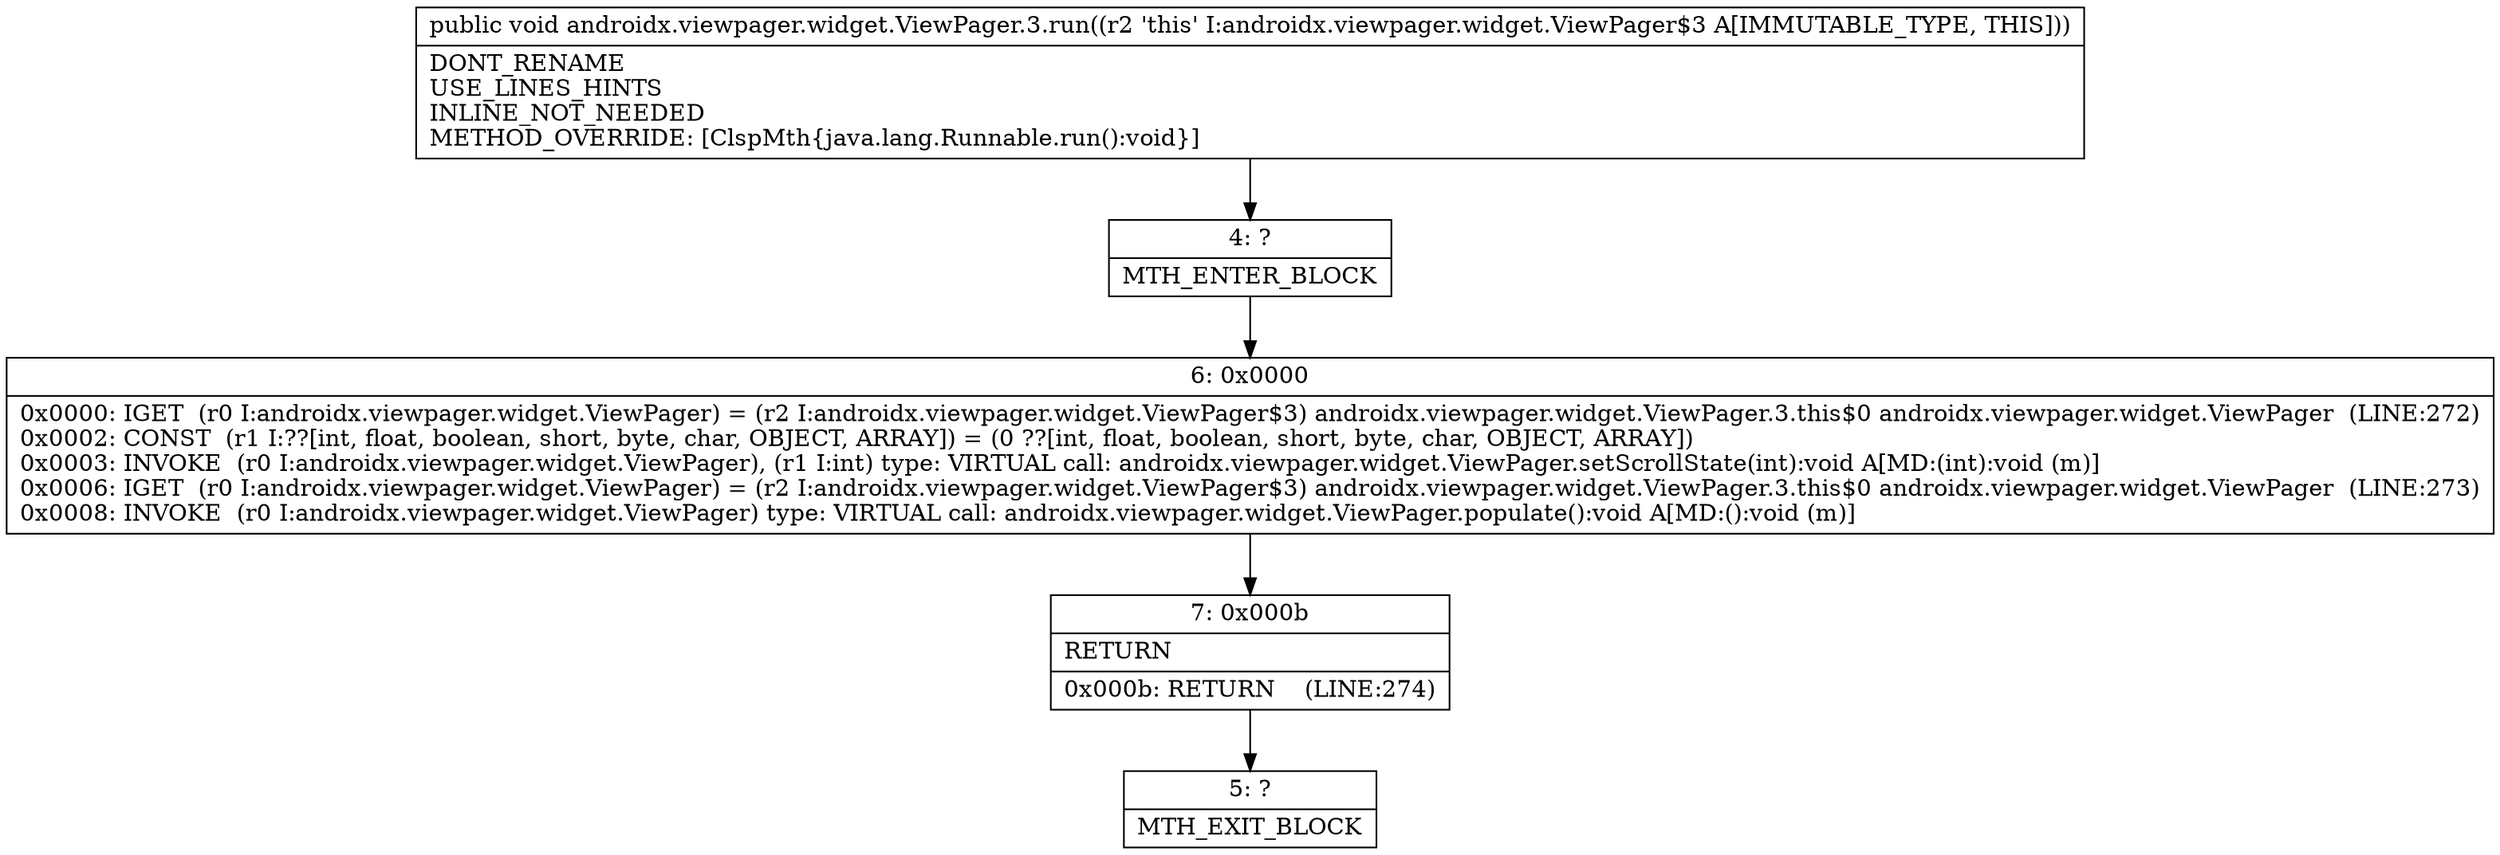 digraph "CFG forandroidx.viewpager.widget.ViewPager.3.run()V" {
Node_4 [shape=record,label="{4\:\ ?|MTH_ENTER_BLOCK\l}"];
Node_6 [shape=record,label="{6\:\ 0x0000|0x0000: IGET  (r0 I:androidx.viewpager.widget.ViewPager) = (r2 I:androidx.viewpager.widget.ViewPager$3) androidx.viewpager.widget.ViewPager.3.this$0 androidx.viewpager.widget.ViewPager  (LINE:272)\l0x0002: CONST  (r1 I:??[int, float, boolean, short, byte, char, OBJECT, ARRAY]) = (0 ??[int, float, boolean, short, byte, char, OBJECT, ARRAY]) \l0x0003: INVOKE  (r0 I:androidx.viewpager.widget.ViewPager), (r1 I:int) type: VIRTUAL call: androidx.viewpager.widget.ViewPager.setScrollState(int):void A[MD:(int):void (m)]\l0x0006: IGET  (r0 I:androidx.viewpager.widget.ViewPager) = (r2 I:androidx.viewpager.widget.ViewPager$3) androidx.viewpager.widget.ViewPager.3.this$0 androidx.viewpager.widget.ViewPager  (LINE:273)\l0x0008: INVOKE  (r0 I:androidx.viewpager.widget.ViewPager) type: VIRTUAL call: androidx.viewpager.widget.ViewPager.populate():void A[MD:():void (m)]\l}"];
Node_7 [shape=record,label="{7\:\ 0x000b|RETURN\l|0x000b: RETURN    (LINE:274)\l}"];
Node_5 [shape=record,label="{5\:\ ?|MTH_EXIT_BLOCK\l}"];
MethodNode[shape=record,label="{public void androidx.viewpager.widget.ViewPager.3.run((r2 'this' I:androidx.viewpager.widget.ViewPager$3 A[IMMUTABLE_TYPE, THIS]))  | DONT_RENAME\lUSE_LINES_HINTS\lINLINE_NOT_NEEDED\lMETHOD_OVERRIDE: [ClspMth\{java.lang.Runnable.run():void\}]\l}"];
MethodNode -> Node_4;Node_4 -> Node_6;
Node_6 -> Node_7;
Node_7 -> Node_5;
}

